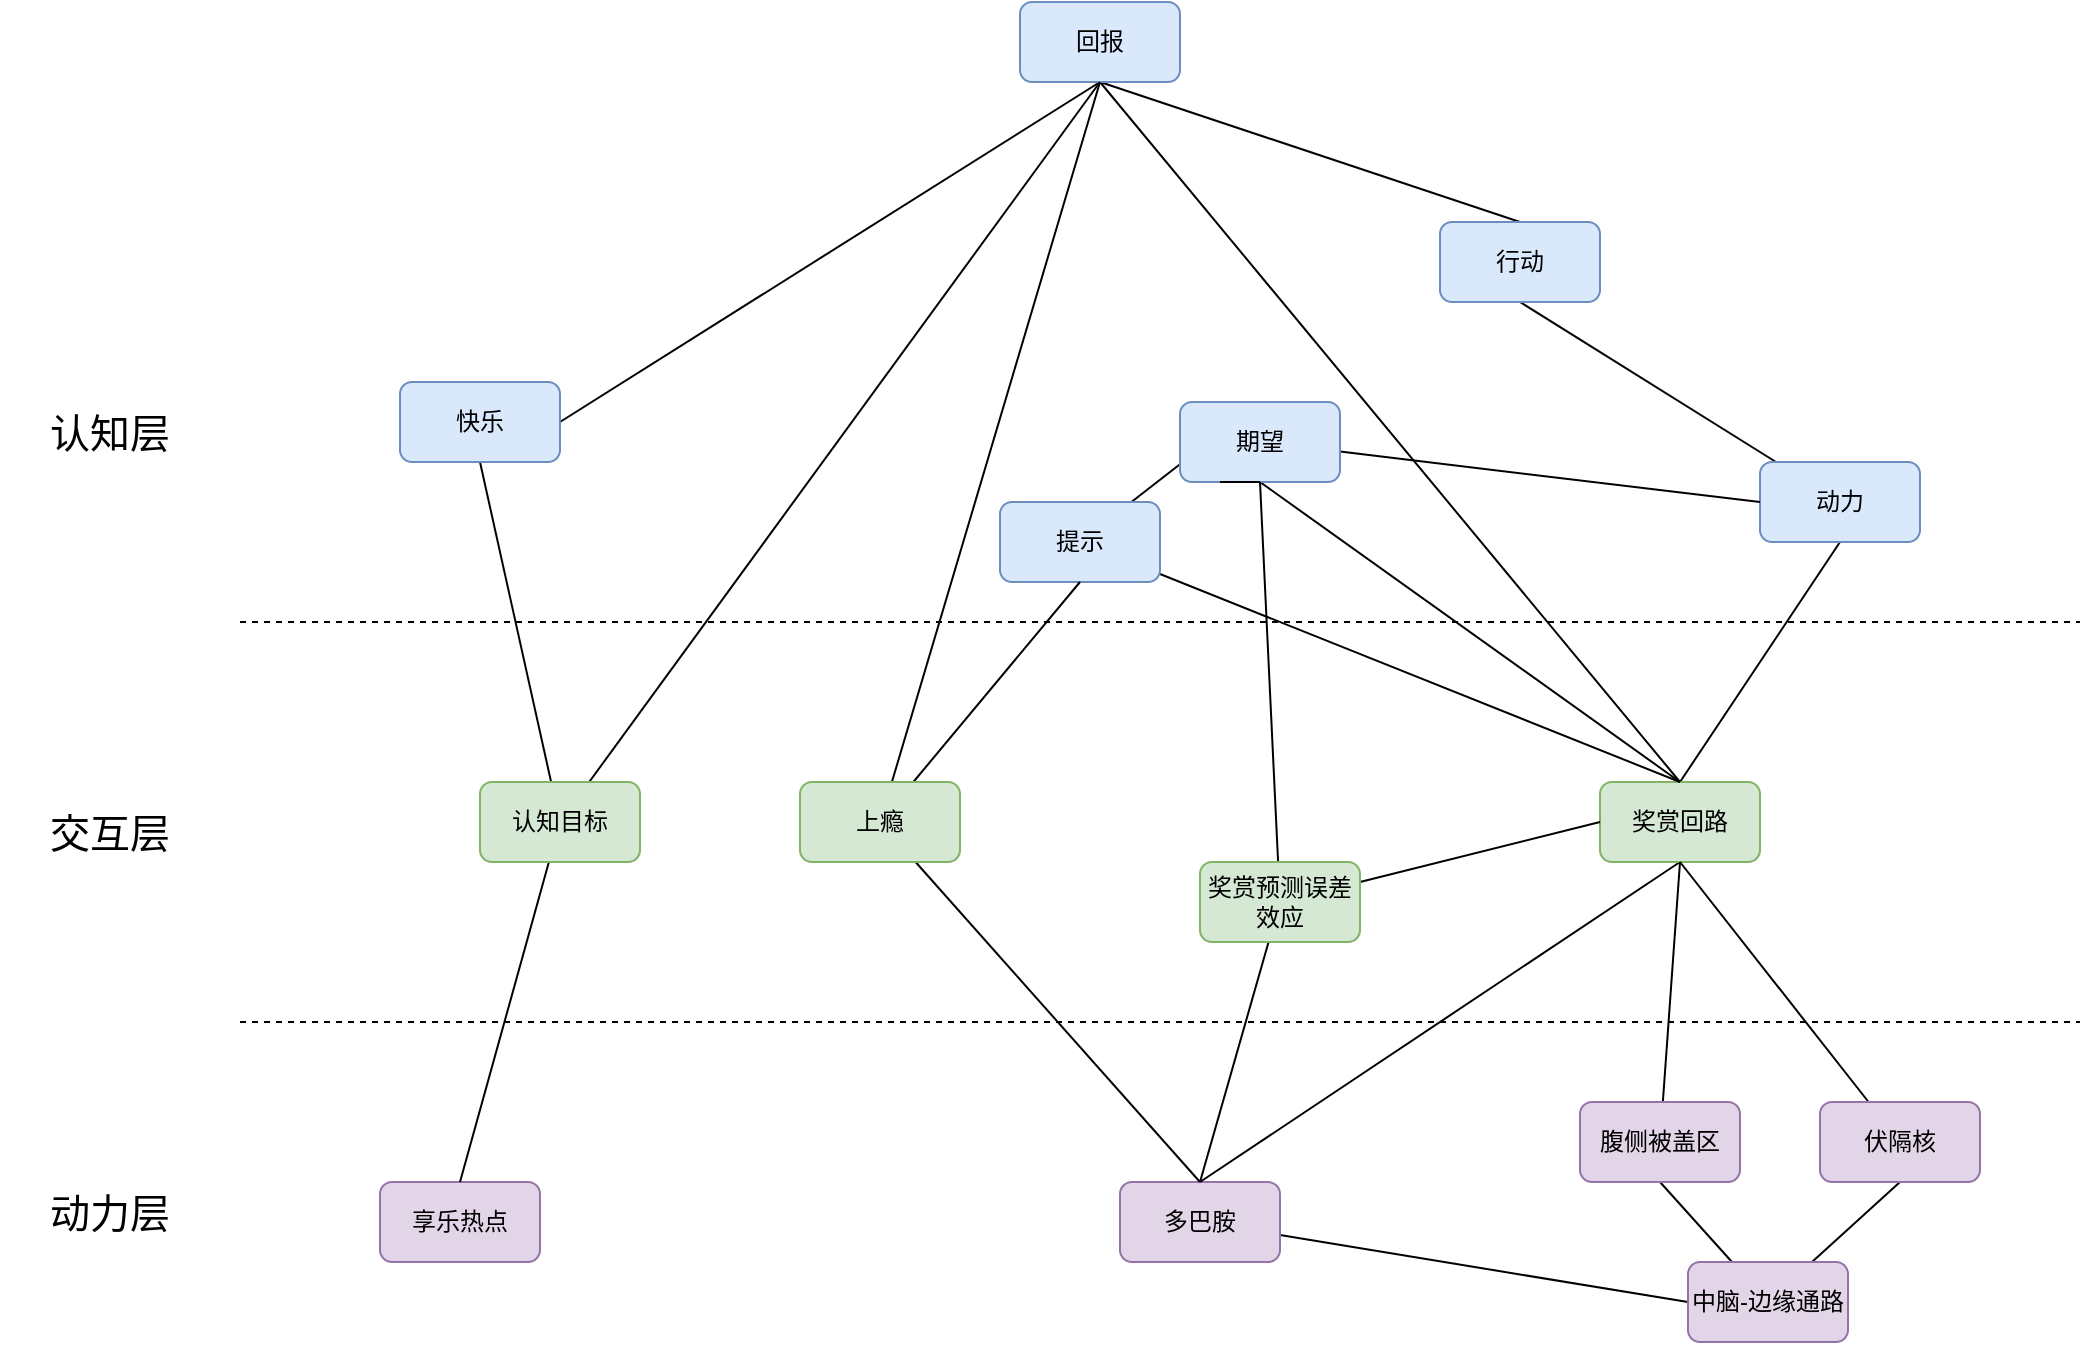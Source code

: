 <mxfile version="23.0.2" type="github">
  <diagram name="第 1 页" id="BO6Gz7mMQsJ_ugK7NcC3">
    <mxGraphModel dx="1434" dy="746" grid="1" gridSize="10" guides="1" tooltips="1" connect="1" arrows="1" fold="1" page="1" pageScale="1" pageWidth="827" pageHeight="1169" math="0" shadow="0">
      <root>
        <mxCell id="0" />
        <mxCell id="1" parent="0" />
        <mxCell id="hUMhWDQroe-k9b-sXjv9-1" value="" style="endArrow=none;dashed=1;html=1;rounded=0;" edge="1" parent="1">
          <mxGeometry width="50" height="50" relative="1" as="geometry">
            <mxPoint x="160" y="440" as="sourcePoint" />
            <mxPoint x="1080" y="440" as="targetPoint" />
          </mxGeometry>
        </mxCell>
        <mxCell id="hUMhWDQroe-k9b-sXjv9-2" value="" style="endArrow=none;dashed=1;html=1;rounded=0;" edge="1" parent="1">
          <mxGeometry width="50" height="50" relative="1" as="geometry">
            <mxPoint x="160" y="640" as="sourcePoint" />
            <mxPoint x="1080" y="640" as="targetPoint" />
          </mxGeometry>
        </mxCell>
        <mxCell id="hUMhWDQroe-k9b-sXjv9-3" value="认知层" style="text;html=1;strokeColor=none;fillColor=none;align=center;verticalAlign=middle;whiteSpace=wrap;rounded=0;fontSize=20;" vertex="1" parent="1">
          <mxGeometry x="40" y="330" width="110" height="30" as="geometry" />
        </mxCell>
        <mxCell id="hUMhWDQroe-k9b-sXjv9-4" value="交互层" style="text;html=1;strokeColor=none;fillColor=none;align=center;verticalAlign=middle;whiteSpace=wrap;rounded=0;fontSize=20;" vertex="1" parent="1">
          <mxGeometry x="40" y="530" width="110" height="30" as="geometry" />
        </mxCell>
        <mxCell id="hUMhWDQroe-k9b-sXjv9-5" value="动力层" style="text;html=1;strokeColor=none;fillColor=none;align=center;verticalAlign=middle;whiteSpace=wrap;rounded=0;fontSize=20;" vertex="1" parent="1">
          <mxGeometry x="40" y="720" width="110" height="30" as="geometry" />
        </mxCell>
        <mxCell id="hUMhWDQroe-k9b-sXjv9-89" style="edgeStyle=none;shape=connector;rounded=0;orthogonalLoop=1;jettySize=auto;html=1;entryX=0;entryY=0.5;entryDx=0;entryDy=0;labelBackgroundColor=default;strokeColor=default;align=center;verticalAlign=middle;fontFamily=Helvetica;fontSize=11;fontColor=default;endArrow=none;endFill=0;" edge="1" parent="1" source="hUMhWDQroe-k9b-sXjv9-9" target="hUMhWDQroe-k9b-sXjv9-39">
          <mxGeometry relative="1" as="geometry" />
        </mxCell>
        <mxCell id="hUMhWDQroe-k9b-sXjv9-9" value="多巴胺" style="rounded=1;whiteSpace=wrap;html=1;fillColor=#e1d5e7;strokeColor=#9673a6;" vertex="1" parent="1">
          <mxGeometry x="600" y="720" width="80" height="40" as="geometry" />
        </mxCell>
        <mxCell id="hUMhWDQroe-k9b-sXjv9-87" style="edgeStyle=none;shape=connector;rounded=0;orthogonalLoop=1;jettySize=auto;html=1;entryX=0.5;entryY=0;entryDx=0;entryDy=0;labelBackgroundColor=default;strokeColor=default;align=center;verticalAlign=middle;fontFamily=Helvetica;fontSize=11;fontColor=default;endArrow=none;endFill=0;exitX=0.5;exitY=1;exitDx=0;exitDy=0;" edge="1" parent="1" source="hUMhWDQroe-k9b-sXjv9-34" target="hUMhWDQroe-k9b-sXjv9-9">
          <mxGeometry relative="1" as="geometry" />
        </mxCell>
        <mxCell id="hUMhWDQroe-k9b-sXjv9-91" style="edgeStyle=none;shape=connector;rounded=0;orthogonalLoop=1;jettySize=auto;html=1;entryX=0.5;entryY=1;entryDx=0;entryDy=0;labelBackgroundColor=default;strokeColor=default;align=center;verticalAlign=middle;fontFamily=Helvetica;fontSize=11;fontColor=default;endArrow=none;endFill=0;exitX=0.5;exitY=0;exitDx=0;exitDy=0;" edge="1" parent="1" source="hUMhWDQroe-k9b-sXjv9-34" target="hUMhWDQroe-k9b-sXjv9-36">
          <mxGeometry relative="1" as="geometry" />
        </mxCell>
        <mxCell id="hUMhWDQroe-k9b-sXjv9-103" style="edgeStyle=none;shape=connector;rounded=0;orthogonalLoop=1;jettySize=auto;html=1;entryX=0.5;entryY=1;entryDx=0;entryDy=0;labelBackgroundColor=default;strokeColor=default;align=center;verticalAlign=middle;fontFamily=Helvetica;fontSize=11;fontColor=default;endArrow=none;endFill=0;exitX=0.5;exitY=0;exitDx=0;exitDy=0;" edge="1" parent="1" source="hUMhWDQroe-k9b-sXjv9-34" target="hUMhWDQroe-k9b-sXjv9-56">
          <mxGeometry relative="1" as="geometry" />
        </mxCell>
        <mxCell id="hUMhWDQroe-k9b-sXjv9-34" value="奖赏回路" style="rounded=1;whiteSpace=wrap;html=1;fillColor=#d5e8d4;strokeColor=#82b366;" vertex="1" parent="1">
          <mxGeometry x="840" y="520" width="80" height="40" as="geometry" />
        </mxCell>
        <mxCell id="hUMhWDQroe-k9b-sXjv9-94" style="edgeStyle=none;shape=connector;rounded=0;orthogonalLoop=1;jettySize=auto;html=1;entryX=0.5;entryY=1;entryDx=0;entryDy=0;labelBackgroundColor=default;strokeColor=default;align=center;verticalAlign=middle;fontFamily=Helvetica;fontSize=11;fontColor=default;endArrow=none;endFill=0;" edge="1" parent="1" source="hUMhWDQroe-k9b-sXjv9-36" target="hUMhWDQroe-k9b-sXjv9-67">
          <mxGeometry relative="1" as="geometry" />
        </mxCell>
        <mxCell id="hUMhWDQroe-k9b-sXjv9-36" value="动力" style="rounded=1;whiteSpace=wrap;html=1;fillColor=#dae8fc;strokeColor=#6c8ebf;" vertex="1" parent="1">
          <mxGeometry x="920" y="360" width="80" height="40" as="geometry" />
        </mxCell>
        <mxCell id="hUMhWDQroe-k9b-sXjv9-44" style="edgeStyle=none;shape=connector;rounded=0;orthogonalLoop=1;jettySize=auto;html=1;entryX=0.5;entryY=1;entryDx=0;entryDy=0;labelBackgroundColor=default;strokeColor=default;align=center;verticalAlign=middle;fontFamily=Helvetica;fontSize=11;fontColor=default;endArrow=none;endFill=0;" edge="1" parent="1" source="hUMhWDQroe-k9b-sXjv9-39" target="hUMhWDQroe-k9b-sXjv9-42">
          <mxGeometry relative="1" as="geometry" />
        </mxCell>
        <mxCell id="hUMhWDQroe-k9b-sXjv9-45" style="edgeStyle=none;shape=connector;rounded=0;orthogonalLoop=1;jettySize=auto;html=1;entryX=0.5;entryY=1;entryDx=0;entryDy=0;labelBackgroundColor=default;strokeColor=default;align=center;verticalAlign=middle;fontFamily=Helvetica;fontSize=11;fontColor=default;endArrow=none;endFill=0;" edge="1" parent="1" source="hUMhWDQroe-k9b-sXjv9-39" target="hUMhWDQroe-k9b-sXjv9-43">
          <mxGeometry relative="1" as="geometry" />
        </mxCell>
        <mxCell id="hUMhWDQroe-k9b-sXjv9-39" value="中脑-边缘通路" style="rounded=1;whiteSpace=wrap;html=1;fillColor=#e1d5e7;strokeColor=#9673a6;" vertex="1" parent="1">
          <mxGeometry x="884" y="760" width="80" height="40" as="geometry" />
        </mxCell>
        <mxCell id="hUMhWDQroe-k9b-sXjv9-46" style="edgeStyle=none;shape=connector;rounded=0;orthogonalLoop=1;jettySize=auto;html=1;entryX=0.5;entryY=1;entryDx=0;entryDy=0;labelBackgroundColor=default;strokeColor=default;align=center;verticalAlign=middle;fontFamily=Helvetica;fontSize=11;fontColor=default;endArrow=none;endFill=0;" edge="1" parent="1" source="hUMhWDQroe-k9b-sXjv9-42" target="hUMhWDQroe-k9b-sXjv9-34">
          <mxGeometry relative="1" as="geometry" />
        </mxCell>
        <mxCell id="hUMhWDQroe-k9b-sXjv9-42" value="腹侧被盖区" style="rounded=1;whiteSpace=wrap;html=1;fillColor=#e1d5e7;strokeColor=#9673a6;" vertex="1" parent="1">
          <mxGeometry x="830" y="680" width="80" height="40" as="geometry" />
        </mxCell>
        <mxCell id="hUMhWDQroe-k9b-sXjv9-47" style="edgeStyle=none;shape=connector;rounded=0;orthogonalLoop=1;jettySize=auto;html=1;entryX=0.5;entryY=1;entryDx=0;entryDy=0;labelBackgroundColor=default;strokeColor=default;align=center;verticalAlign=middle;fontFamily=Helvetica;fontSize=11;fontColor=default;endArrow=none;endFill=0;" edge="1" parent="1" source="hUMhWDQroe-k9b-sXjv9-43" target="hUMhWDQroe-k9b-sXjv9-34">
          <mxGeometry relative="1" as="geometry" />
        </mxCell>
        <mxCell id="hUMhWDQroe-k9b-sXjv9-43" value="伏隔核" style="rounded=1;whiteSpace=wrap;html=1;fillColor=#e1d5e7;strokeColor=#9673a6;" vertex="1" parent="1">
          <mxGeometry x="950" y="680" width="80" height="40" as="geometry" />
        </mxCell>
        <mxCell id="hUMhWDQroe-k9b-sXjv9-90" style="edgeStyle=none;shape=connector;rounded=0;orthogonalLoop=1;jettySize=auto;html=1;entryX=0.5;entryY=0;entryDx=0;entryDy=0;labelBackgroundColor=default;strokeColor=default;align=center;verticalAlign=middle;fontFamily=Helvetica;fontSize=11;fontColor=default;endArrow=none;endFill=0;exitX=0.5;exitY=1;exitDx=0;exitDy=0;" edge="1" parent="1" source="hUMhWDQroe-k9b-sXjv9-51" target="hUMhWDQroe-k9b-sXjv9-34">
          <mxGeometry relative="1" as="geometry" />
        </mxCell>
        <mxCell id="hUMhWDQroe-k9b-sXjv9-93" style="edgeStyle=none;shape=connector;rounded=0;orthogonalLoop=1;jettySize=auto;html=1;entryX=0.5;entryY=0;entryDx=0;entryDy=0;labelBackgroundColor=default;strokeColor=default;align=center;verticalAlign=middle;fontFamily=Helvetica;fontSize=11;fontColor=default;endArrow=none;endFill=0;exitX=0.5;exitY=1;exitDx=0;exitDy=0;" edge="1" parent="1" source="hUMhWDQroe-k9b-sXjv9-51" target="hUMhWDQroe-k9b-sXjv9-67">
          <mxGeometry relative="1" as="geometry" />
        </mxCell>
        <mxCell id="hUMhWDQroe-k9b-sXjv9-95" style="edgeStyle=none;shape=connector;rounded=0;orthogonalLoop=1;jettySize=auto;html=1;entryX=1;entryY=0.5;entryDx=0;entryDy=0;labelBackgroundColor=default;strokeColor=default;align=center;verticalAlign=middle;fontFamily=Helvetica;fontSize=11;fontColor=default;endArrow=none;endFill=0;exitX=0.5;exitY=1;exitDx=0;exitDy=0;" edge="1" parent="1" source="hUMhWDQroe-k9b-sXjv9-51" target="hUMhWDQroe-k9b-sXjv9-76">
          <mxGeometry relative="1" as="geometry" />
        </mxCell>
        <mxCell id="hUMhWDQroe-k9b-sXjv9-102" style="edgeStyle=none;shape=connector;rounded=0;orthogonalLoop=1;jettySize=auto;html=1;labelBackgroundColor=default;strokeColor=default;align=center;verticalAlign=middle;fontFamily=Helvetica;fontSize=11;fontColor=default;endArrow=none;endFill=0;exitX=0.5;exitY=1;exitDx=0;exitDy=0;" edge="1" parent="1" source="hUMhWDQroe-k9b-sXjv9-51" target="hUMhWDQroe-k9b-sXjv9-98">
          <mxGeometry relative="1" as="geometry" />
        </mxCell>
        <mxCell id="hUMhWDQroe-k9b-sXjv9-51" value="回报" style="rounded=1;whiteSpace=wrap;html=1;fillColor=#dae8fc;strokeColor=#6c8ebf;" vertex="1" parent="1">
          <mxGeometry x="550" y="130" width="80" height="40" as="geometry" />
        </mxCell>
        <mxCell id="hUMhWDQroe-k9b-sXjv9-58" style="edgeStyle=none;shape=connector;rounded=0;orthogonalLoop=1;jettySize=auto;html=1;entryX=0.5;entryY=0;entryDx=0;entryDy=0;labelBackgroundColor=default;strokeColor=default;align=center;verticalAlign=middle;fontFamily=Helvetica;fontSize=11;fontColor=default;endArrow=none;endFill=0;" edge="1" parent="1" source="hUMhWDQroe-k9b-sXjv9-55" target="hUMhWDQroe-k9b-sXjv9-56">
          <mxGeometry relative="1" as="geometry" />
        </mxCell>
        <mxCell id="hUMhWDQroe-k9b-sXjv9-104" style="edgeStyle=none;shape=connector;rounded=0;orthogonalLoop=1;jettySize=auto;html=1;labelBackgroundColor=default;strokeColor=default;align=center;verticalAlign=middle;fontFamily=Helvetica;fontSize=11;fontColor=default;endArrow=none;endFill=0;entryX=0.5;entryY=0;entryDx=0;entryDy=0;" edge="1" parent="1" source="hUMhWDQroe-k9b-sXjv9-55" target="hUMhWDQroe-k9b-sXjv9-34">
          <mxGeometry relative="1" as="geometry" />
        </mxCell>
        <mxCell id="hUMhWDQroe-k9b-sXjv9-55" value="提示" style="rounded=1;whiteSpace=wrap;html=1;fillColor=#dae8fc;strokeColor=#6c8ebf;" vertex="1" parent="1">
          <mxGeometry x="540" y="380" width="80" height="40" as="geometry" />
        </mxCell>
        <mxCell id="hUMhWDQroe-k9b-sXjv9-66" style="edgeStyle=none;shape=connector;rounded=0;orthogonalLoop=1;jettySize=auto;html=1;entryX=0;entryY=0.5;entryDx=0;entryDy=0;labelBackgroundColor=default;strokeColor=default;align=center;verticalAlign=middle;fontFamily=Helvetica;fontSize=11;fontColor=default;endArrow=none;endFill=0;" edge="1" parent="1" source="hUMhWDQroe-k9b-sXjv9-56" target="hUMhWDQroe-k9b-sXjv9-36">
          <mxGeometry relative="1" as="geometry" />
        </mxCell>
        <mxCell id="hUMhWDQroe-k9b-sXjv9-56" value="期望" style="rounded=1;whiteSpace=wrap;html=1;fillColor=#dae8fc;strokeColor=#6c8ebf;" vertex="1" parent="1">
          <mxGeometry x="630" y="330" width="80" height="40" as="geometry" />
        </mxCell>
        <mxCell id="hUMhWDQroe-k9b-sXjv9-63" style="edgeStyle=none;shape=connector;rounded=0;orthogonalLoop=1;jettySize=auto;html=1;entryX=0;entryY=0.5;entryDx=0;entryDy=0;labelBackgroundColor=default;strokeColor=default;align=center;verticalAlign=middle;fontFamily=Helvetica;fontSize=11;fontColor=default;endArrow=none;endFill=0;" edge="1" parent="1" source="hUMhWDQroe-k9b-sXjv9-62" target="hUMhWDQroe-k9b-sXjv9-34">
          <mxGeometry relative="1" as="geometry" />
        </mxCell>
        <mxCell id="hUMhWDQroe-k9b-sXjv9-65" style="edgeStyle=none;shape=connector;rounded=0;orthogonalLoop=1;jettySize=auto;html=1;entryX=0.5;entryY=1;entryDx=0;entryDy=0;labelBackgroundColor=default;strokeColor=default;align=center;verticalAlign=middle;fontFamily=Helvetica;fontSize=11;fontColor=default;endArrow=none;endFill=0;" edge="1" parent="1" source="hUMhWDQroe-k9b-sXjv9-62" target="hUMhWDQroe-k9b-sXjv9-56">
          <mxGeometry relative="1" as="geometry" />
        </mxCell>
        <mxCell id="hUMhWDQroe-k9b-sXjv9-88" style="edgeStyle=none;shape=connector;rounded=0;orthogonalLoop=1;jettySize=auto;html=1;entryX=0.5;entryY=0;entryDx=0;entryDy=0;labelBackgroundColor=default;strokeColor=default;align=center;verticalAlign=middle;fontFamily=Helvetica;fontSize=11;fontColor=default;endArrow=none;endFill=0;" edge="1" parent="1" source="hUMhWDQroe-k9b-sXjv9-62" target="hUMhWDQroe-k9b-sXjv9-9">
          <mxGeometry relative="1" as="geometry" />
        </mxCell>
        <mxCell id="hUMhWDQroe-k9b-sXjv9-62" value="奖赏预测误差效应" style="rounded=1;whiteSpace=wrap;html=1;fillColor=#d5e8d4;strokeColor=#82b366;" vertex="1" parent="1">
          <mxGeometry x="640" y="560" width="80" height="40" as="geometry" />
        </mxCell>
        <mxCell id="hUMhWDQroe-k9b-sXjv9-67" value="行动" style="rounded=1;whiteSpace=wrap;html=1;fillColor=#dae8fc;strokeColor=#6c8ebf;" vertex="1" parent="1">
          <mxGeometry x="760" y="240" width="80" height="40" as="geometry" />
        </mxCell>
        <mxCell id="hUMhWDQroe-k9b-sXjv9-72" value="享乐热点" style="rounded=1;whiteSpace=wrap;html=1;fillColor=#e1d5e7;strokeColor=#9673a6;" vertex="1" parent="1">
          <mxGeometry x="230" y="720" width="80" height="40" as="geometry" />
        </mxCell>
        <mxCell id="hUMhWDQroe-k9b-sXjv9-75" style="edgeStyle=none;shape=connector;rounded=0;orthogonalLoop=1;jettySize=auto;html=1;entryX=0.5;entryY=0;entryDx=0;entryDy=0;labelBackgroundColor=default;strokeColor=default;align=center;verticalAlign=middle;fontFamily=Helvetica;fontSize=11;fontColor=default;endArrow=none;endFill=0;" edge="1" parent="1" source="hUMhWDQroe-k9b-sXjv9-73" target="hUMhWDQroe-k9b-sXjv9-72">
          <mxGeometry relative="1" as="geometry" />
        </mxCell>
        <mxCell id="hUMhWDQroe-k9b-sXjv9-77" style="edgeStyle=none;shape=connector;rounded=0;orthogonalLoop=1;jettySize=auto;html=1;entryX=0.5;entryY=1;entryDx=0;entryDy=0;labelBackgroundColor=default;strokeColor=default;align=center;verticalAlign=middle;fontFamily=Helvetica;fontSize=11;fontColor=default;endArrow=none;endFill=0;" edge="1" parent="1" source="hUMhWDQroe-k9b-sXjv9-73" target="hUMhWDQroe-k9b-sXjv9-76">
          <mxGeometry relative="1" as="geometry" />
        </mxCell>
        <mxCell id="hUMhWDQroe-k9b-sXjv9-96" style="edgeStyle=none;shape=connector;rounded=0;orthogonalLoop=1;jettySize=auto;html=1;entryX=0.5;entryY=1;entryDx=0;entryDy=0;labelBackgroundColor=default;strokeColor=default;align=center;verticalAlign=middle;fontFamily=Helvetica;fontSize=11;fontColor=default;endArrow=none;endFill=0;" edge="1" parent="1" source="hUMhWDQroe-k9b-sXjv9-73" target="hUMhWDQroe-k9b-sXjv9-51">
          <mxGeometry relative="1" as="geometry" />
        </mxCell>
        <mxCell id="hUMhWDQroe-k9b-sXjv9-73" value="认知目标" style="rounded=1;whiteSpace=wrap;html=1;fillColor=#d5e8d4;strokeColor=#82b366;" vertex="1" parent="1">
          <mxGeometry x="280" y="520" width="80" height="40" as="geometry" />
        </mxCell>
        <mxCell id="hUMhWDQroe-k9b-sXjv9-76" value="快乐" style="rounded=1;whiteSpace=wrap;html=1;fillColor=#dae8fc;strokeColor=#6c8ebf;" vertex="1" parent="1">
          <mxGeometry x="240" y="320" width="80" height="40" as="geometry" />
        </mxCell>
        <mxCell id="hUMhWDQroe-k9b-sXjv9-97" style="edgeStyle=none;shape=connector;rounded=0;orthogonalLoop=1;jettySize=auto;html=1;exitX=0.5;exitY=1;exitDx=0;exitDy=0;entryX=0.25;entryY=1;entryDx=0;entryDy=0;labelBackgroundColor=default;strokeColor=default;align=center;verticalAlign=middle;fontFamily=Helvetica;fontSize=11;fontColor=default;endArrow=none;endFill=0;" edge="1" parent="1" source="hUMhWDQroe-k9b-sXjv9-56" target="hUMhWDQroe-k9b-sXjv9-56">
          <mxGeometry relative="1" as="geometry" />
        </mxCell>
        <mxCell id="hUMhWDQroe-k9b-sXjv9-99" style="edgeStyle=none;shape=connector;rounded=0;orthogonalLoop=1;jettySize=auto;html=1;entryX=0.5;entryY=0;entryDx=0;entryDy=0;labelBackgroundColor=default;strokeColor=default;align=center;verticalAlign=middle;fontFamily=Helvetica;fontSize=11;fontColor=default;endArrow=none;endFill=0;" edge="1" parent="1" source="hUMhWDQroe-k9b-sXjv9-98" target="hUMhWDQroe-k9b-sXjv9-9">
          <mxGeometry relative="1" as="geometry" />
        </mxCell>
        <mxCell id="hUMhWDQroe-k9b-sXjv9-100" style="edgeStyle=none;shape=connector;rounded=0;orthogonalLoop=1;jettySize=auto;html=1;entryX=0.5;entryY=1;entryDx=0;entryDy=0;labelBackgroundColor=default;strokeColor=default;align=center;verticalAlign=middle;fontFamily=Helvetica;fontSize=11;fontColor=default;endArrow=none;endFill=0;" edge="1" parent="1" source="hUMhWDQroe-k9b-sXjv9-98" target="hUMhWDQroe-k9b-sXjv9-55">
          <mxGeometry relative="1" as="geometry" />
        </mxCell>
        <mxCell id="hUMhWDQroe-k9b-sXjv9-98" value="上瘾" style="rounded=1;whiteSpace=wrap;html=1;fillColor=#d5e8d4;strokeColor=#82b366;" vertex="1" parent="1">
          <mxGeometry x="440" y="520" width="80" height="40" as="geometry" />
        </mxCell>
      </root>
    </mxGraphModel>
  </diagram>
</mxfile>
